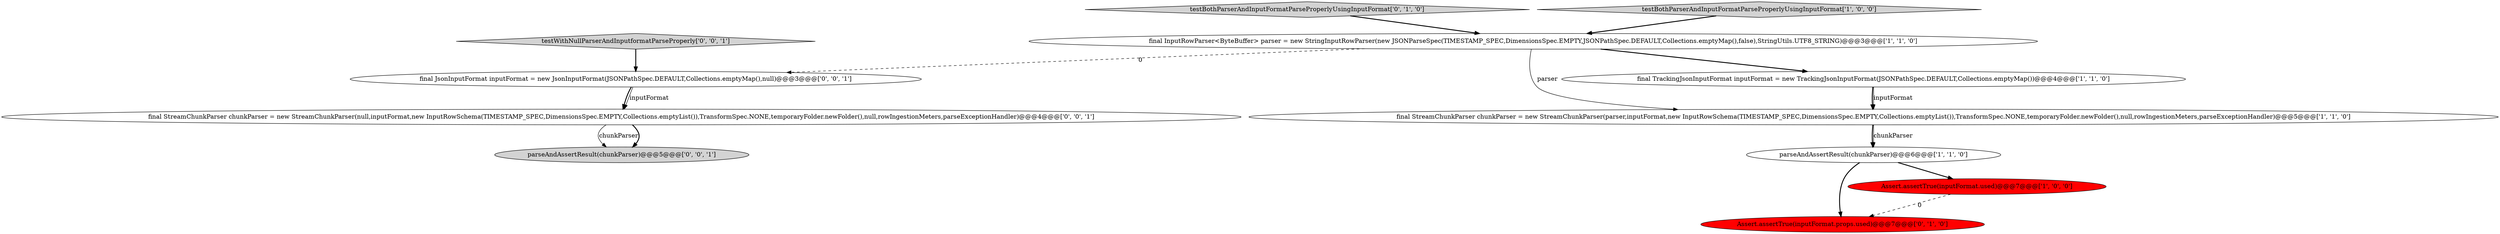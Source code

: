 digraph {
3 [style = filled, label = "parseAndAssertResult(chunkParser)@@@6@@@['1', '1', '0']", fillcolor = white, shape = ellipse image = "AAA0AAABBB1BBB"];
6 [style = filled, label = "testBothParserAndInputFormatParseProperlyUsingInputFormat['0', '1', '0']", fillcolor = lightgray, shape = diamond image = "AAA0AAABBB2BBB"];
9 [style = filled, label = "final JsonInputFormat inputFormat = new JsonInputFormat(JSONPathSpec.DEFAULT,Collections.emptyMap(),null)@@@3@@@['0', '0', '1']", fillcolor = white, shape = ellipse image = "AAA0AAABBB3BBB"];
8 [style = filled, label = "testWithNullParserAndInputformatParseProperly['0', '0', '1']", fillcolor = lightgray, shape = diamond image = "AAA0AAABBB3BBB"];
11 [style = filled, label = "final StreamChunkParser chunkParser = new StreamChunkParser(null,inputFormat,new InputRowSchema(TIMESTAMP_SPEC,DimensionsSpec.EMPTY,Collections.emptyList()),TransformSpec.NONE,temporaryFolder.newFolder(),null,rowIngestionMeters,parseExceptionHandler)@@@4@@@['0', '0', '1']", fillcolor = white, shape = ellipse image = "AAA0AAABBB3BBB"];
5 [style = filled, label = "final StreamChunkParser chunkParser = new StreamChunkParser(parser,inputFormat,new InputRowSchema(TIMESTAMP_SPEC,DimensionsSpec.EMPTY,Collections.emptyList()),TransformSpec.NONE,temporaryFolder.newFolder(),null,rowIngestionMeters,parseExceptionHandler)@@@5@@@['1', '1', '0']", fillcolor = white, shape = ellipse image = "AAA0AAABBB1BBB"];
7 [style = filled, label = "Assert.assertTrue(inputFormat.props.used)@@@7@@@['0', '1', '0']", fillcolor = red, shape = ellipse image = "AAA1AAABBB2BBB"];
2 [style = filled, label = "Assert.assertTrue(inputFormat.used)@@@7@@@['1', '0', '0']", fillcolor = red, shape = ellipse image = "AAA1AAABBB1BBB"];
1 [style = filled, label = "final TrackingJsonInputFormat inputFormat = new TrackingJsonInputFormat(JSONPathSpec.DEFAULT,Collections.emptyMap())@@@4@@@['1', '1', '0']", fillcolor = white, shape = ellipse image = "AAA0AAABBB1BBB"];
0 [style = filled, label = "final InputRowParser<ByteBuffer> parser = new StringInputRowParser(new JSONParseSpec(TIMESTAMP_SPEC,DimensionsSpec.EMPTY,JSONPathSpec.DEFAULT,Collections.emptyMap(),false),StringUtils.UTF8_STRING)@@@3@@@['1', '1', '0']", fillcolor = white, shape = ellipse image = "AAA0AAABBB1BBB"];
4 [style = filled, label = "testBothParserAndInputFormatParseProperlyUsingInputFormat['1', '0', '0']", fillcolor = lightgray, shape = diamond image = "AAA0AAABBB1BBB"];
10 [style = filled, label = "parseAndAssertResult(chunkParser)@@@5@@@['0', '0', '1']", fillcolor = lightgray, shape = ellipse image = "AAA0AAABBB3BBB"];
1->5 [style = bold, label=""];
5->3 [style = bold, label=""];
0->5 [style = solid, label="parser"];
6->0 [style = bold, label=""];
0->9 [style = dashed, label="0"];
9->11 [style = bold, label=""];
3->2 [style = bold, label=""];
9->11 [style = solid, label="inputFormat"];
3->7 [style = bold, label=""];
11->10 [style = solid, label="chunkParser"];
2->7 [style = dashed, label="0"];
11->10 [style = bold, label=""];
1->5 [style = solid, label="inputFormat"];
0->1 [style = bold, label=""];
4->0 [style = bold, label=""];
8->9 [style = bold, label=""];
5->3 [style = solid, label="chunkParser"];
}
